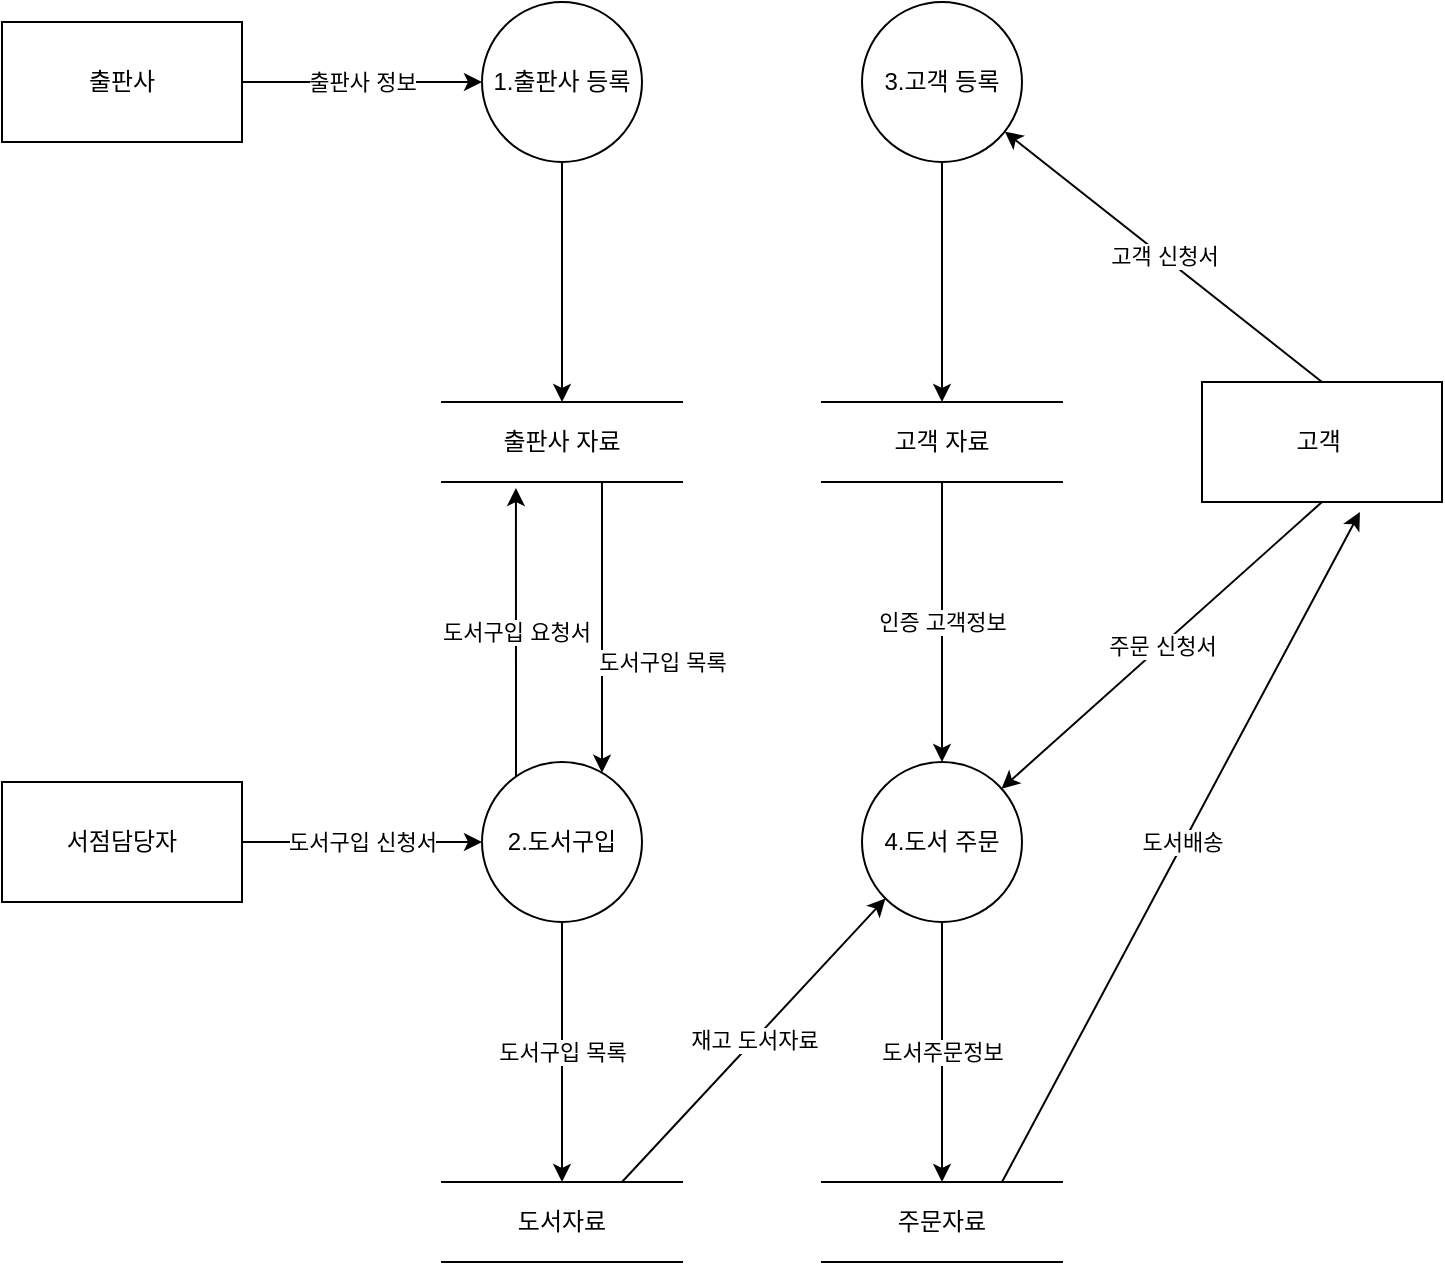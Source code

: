 <mxfile version="14.4.9" type="device"><diagram id="fhvPFZY6uWtd0QH28u-W" name="Page-1"><mxGraphModel dx="567" dy="752" grid="1" gridSize="10" guides="1" tooltips="1" connect="1" arrows="1" fold="1" page="1" pageScale="1" pageWidth="827" pageHeight="1169" math="0" shadow="0"><root><mxCell id="0"/><mxCell id="1" parent="0"/><mxCell id="RFzut_gQP4thibCjA6yZ-10" value="출판사 정보" style="edgeStyle=orthogonalEdgeStyle;rounded=0;orthogonalLoop=1;jettySize=auto;html=1;" edge="1" parent="1" source="RFzut_gQP4thibCjA6yZ-8" target="RFzut_gQP4thibCjA6yZ-9"><mxGeometry relative="1" as="geometry"/></mxCell><mxCell id="RFzut_gQP4thibCjA6yZ-8" value="&lt;font style=&quot;vertical-align: inherit&quot;&gt;&lt;font style=&quot;vertical-align: inherit&quot;&gt;출판사&lt;/font&gt;&lt;/font&gt;" style="rounded=0;whiteSpace=wrap;html=1;" vertex="1" parent="1"><mxGeometry x="40" y="70" width="120" height="60" as="geometry"/></mxCell><mxCell id="RFzut_gQP4thibCjA6yZ-12" style="edgeStyle=orthogonalEdgeStyle;rounded=0;orthogonalLoop=1;jettySize=auto;html=1;" edge="1" parent="1" source="RFzut_gQP4thibCjA6yZ-9" target="RFzut_gQP4thibCjA6yZ-11"><mxGeometry relative="1" as="geometry"/></mxCell><mxCell id="RFzut_gQP4thibCjA6yZ-9" value="&lt;font style=&quot;vertical-align: inherit&quot;&gt;&lt;font style=&quot;vertical-align: inherit&quot;&gt;1.출판사 등록&lt;/font&gt;&lt;/font&gt;" style="ellipse;whiteSpace=wrap;html=1;aspect=fixed;" vertex="1" parent="1"><mxGeometry x="280" y="60" width="80" height="80" as="geometry"/></mxCell><mxCell id="RFzut_gQP4thibCjA6yZ-16" value="도서구입 목록" style="edgeStyle=orthogonalEdgeStyle;rounded=0;orthogonalLoop=1;jettySize=auto;html=1;" edge="1" parent="1" source="RFzut_gQP4thibCjA6yZ-11" target="RFzut_gQP4thibCjA6yZ-14"><mxGeometry x="0.238" y="30" relative="1" as="geometry"><Array as="points"><mxPoint x="340" y="370"/><mxPoint x="340" y="370"/></Array><mxPoint as="offset"/></mxGeometry></mxCell><mxCell id="RFzut_gQP4thibCjA6yZ-11" value="&lt;font style=&quot;vertical-align: inherit&quot;&gt;&lt;font style=&quot;vertical-align: inherit&quot;&gt;출판사 자료&lt;/font&gt;&lt;/font&gt;" style="shape=partialRectangle;whiteSpace=wrap;html=1;left=0;right=0;fillColor=none;" vertex="1" parent="1"><mxGeometry x="260" y="260" width="120" height="40" as="geometry"/></mxCell><mxCell id="RFzut_gQP4thibCjA6yZ-15" value="도서구입 신청서" style="edgeStyle=orthogonalEdgeStyle;rounded=0;orthogonalLoop=1;jettySize=auto;entryX=0;entryY=0.5;entryDx=0;entryDy=0;html=1;" edge="1" parent="1" source="RFzut_gQP4thibCjA6yZ-13" target="RFzut_gQP4thibCjA6yZ-14"><mxGeometry relative="1" as="geometry"/></mxCell><mxCell id="RFzut_gQP4thibCjA6yZ-13" value="서점담당자" style="rounded=0;whiteSpace=wrap;html=1;" vertex="1" parent="1"><mxGeometry x="40" y="450" width="120" height="60" as="geometry"/></mxCell><mxCell id="RFzut_gQP4thibCjA6yZ-17" value="도서구입 요청서" style="edgeStyle=orthogonalEdgeStyle;rounded=0;orthogonalLoop=1;jettySize=auto;html=1;entryX=0.308;entryY=1.075;entryDx=0;entryDy=0;entryPerimeter=0;" edge="1" parent="1" source="RFzut_gQP4thibCjA6yZ-14" target="RFzut_gQP4thibCjA6yZ-11"><mxGeometry relative="1" as="geometry"><Array as="points"><mxPoint x="297" y="400"/><mxPoint x="297" y="400"/></Array></mxGeometry></mxCell><mxCell id="RFzut_gQP4thibCjA6yZ-19" value="도서구입 목록" style="edgeStyle=orthogonalEdgeStyle;rounded=0;orthogonalLoop=1;jettySize=auto;html=1;entryX=0.5;entryY=0;entryDx=0;entryDy=0;" edge="1" parent="1" source="RFzut_gQP4thibCjA6yZ-14" target="RFzut_gQP4thibCjA6yZ-18"><mxGeometry relative="1" as="geometry"/></mxCell><mxCell id="RFzut_gQP4thibCjA6yZ-14" value="2.도서구입" style="ellipse;whiteSpace=wrap;html=1;aspect=fixed;" vertex="1" parent="1"><mxGeometry x="280" y="440" width="80" height="80" as="geometry"/></mxCell><mxCell id="RFzut_gQP4thibCjA6yZ-18" value="도서자료" style="shape=partialRectangle;whiteSpace=wrap;html=1;left=0;right=0;fillColor=none;" vertex="1" parent="1"><mxGeometry x="260" y="650" width="120" height="40" as="geometry"/></mxCell><mxCell id="RFzut_gQP4thibCjA6yZ-20" value="고객&amp;nbsp;" style="rounded=0;whiteSpace=wrap;html=1;" vertex="1" parent="1"><mxGeometry x="640" y="250" width="120" height="60" as="geometry"/></mxCell><mxCell id="RFzut_gQP4thibCjA6yZ-26" style="edgeStyle=orthogonalEdgeStyle;rounded=0;orthogonalLoop=1;jettySize=auto;html=1;entryX=0.5;entryY=0;entryDx=0;entryDy=0;" edge="1" parent="1" source="RFzut_gQP4thibCjA6yZ-21" target="RFzut_gQP4thibCjA6yZ-25"><mxGeometry relative="1" as="geometry"><Array as="points"><mxPoint x="510" y="170"/><mxPoint x="510" y="170"/></Array></mxGeometry></mxCell><mxCell id="RFzut_gQP4thibCjA6yZ-21" value="3.고객 등록" style="ellipse;whiteSpace=wrap;html=1;aspect=fixed;" vertex="1" parent="1"><mxGeometry x="470" y="60" width="80" height="80" as="geometry"/></mxCell><mxCell id="RFzut_gQP4thibCjA6yZ-24" value="고객 신청서" style="endArrow=classic;html=1;exitX=0.5;exitY=0;exitDx=0;exitDy=0;" edge="1" parent="1" source="RFzut_gQP4thibCjA6yZ-20" target="RFzut_gQP4thibCjA6yZ-21"><mxGeometry width="50" height="50" relative="1" as="geometry"><mxPoint x="560" y="250" as="sourcePoint"/><mxPoint x="610" y="200" as="targetPoint"/></mxGeometry></mxCell><mxCell id="RFzut_gQP4thibCjA6yZ-28" value="인증 고객정보" style="edgeStyle=orthogonalEdgeStyle;rounded=0;orthogonalLoop=1;jettySize=auto;html=1;entryX=0.5;entryY=0;entryDx=0;entryDy=0;" edge="1" parent="1" source="RFzut_gQP4thibCjA6yZ-25" target="RFzut_gQP4thibCjA6yZ-27"><mxGeometry relative="1" as="geometry"/></mxCell><mxCell id="RFzut_gQP4thibCjA6yZ-25" value="고객 자료" style="shape=partialRectangle;whiteSpace=wrap;html=1;left=0;right=0;fillColor=none;" vertex="1" parent="1"><mxGeometry x="450" y="260" width="120" height="40" as="geometry"/></mxCell><mxCell id="RFzut_gQP4thibCjA6yZ-31" value="도서주문정보" style="edgeStyle=orthogonalEdgeStyle;rounded=0;orthogonalLoop=1;jettySize=auto;html=1;" edge="1" parent="1" source="RFzut_gQP4thibCjA6yZ-27" target="RFzut_gQP4thibCjA6yZ-30"><mxGeometry relative="1" as="geometry"/></mxCell><mxCell id="RFzut_gQP4thibCjA6yZ-27" value="4.도서 주문" style="ellipse;whiteSpace=wrap;html=1;aspect=fixed;" vertex="1" parent="1"><mxGeometry x="470" y="440" width="80" height="80" as="geometry"/></mxCell><mxCell id="RFzut_gQP4thibCjA6yZ-29" value="재고 도서자료" style="endArrow=classic;html=1;exitX=0.75;exitY=0;exitDx=0;exitDy=0;entryX=0;entryY=1;entryDx=0;entryDy=0;" edge="1" parent="1" source="RFzut_gQP4thibCjA6yZ-18" target="RFzut_gQP4thibCjA6yZ-27"><mxGeometry width="50" height="50" relative="1" as="geometry"><mxPoint x="380.002" y="649.998" as="sourcePoint"/><mxPoint x="302.19" y="533.28" as="targetPoint"/></mxGeometry></mxCell><mxCell id="RFzut_gQP4thibCjA6yZ-30" value="주문자료" style="shape=partialRectangle;whiteSpace=wrap;html=1;left=0;right=0;fillColor=none;" vertex="1" parent="1"><mxGeometry x="450" y="650" width="120" height="40" as="geometry"/></mxCell><mxCell id="RFzut_gQP4thibCjA6yZ-32" value="주문 신청서" style="endArrow=classic;html=1;exitX=0.5;exitY=1;exitDx=0;exitDy=0;" edge="1" parent="1" source="RFzut_gQP4thibCjA6yZ-20" target="RFzut_gQP4thibCjA6yZ-27"><mxGeometry width="50" height="50" relative="1" as="geometry"><mxPoint x="597.812" y="446.718" as="sourcePoint"/><mxPoint x="520" y="330" as="targetPoint"/></mxGeometry></mxCell><mxCell id="RFzut_gQP4thibCjA6yZ-33" value="도서배송" style="endArrow=classic;html=1;entryX=0.658;entryY=1.083;entryDx=0;entryDy=0;entryPerimeter=0;" edge="1" parent="1" target="RFzut_gQP4thibCjA6yZ-20"><mxGeometry x="0.013" y="1" width="50" height="50" relative="1" as="geometry"><mxPoint x="540" y="650" as="sourcePoint"/><mxPoint x="590" y="600" as="targetPoint"/><mxPoint as="offset"/></mxGeometry></mxCell></root></mxGraphModel></diagram></mxfile>
